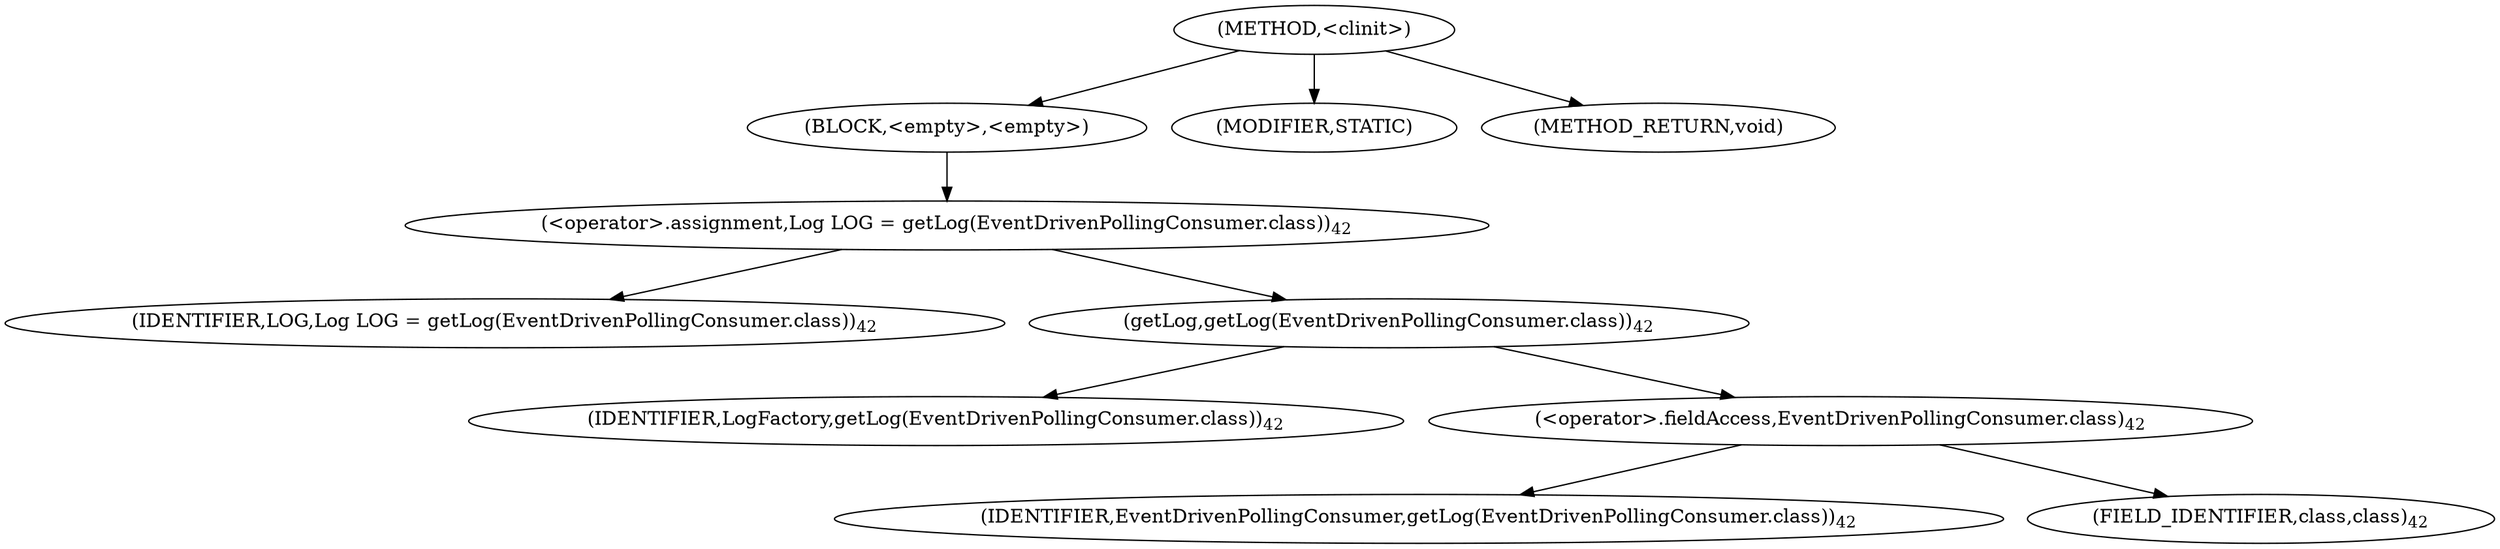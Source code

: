 digraph "&lt;clinit&gt;" {  
"225" [label = <(METHOD,&lt;clinit&gt;)> ]
"226" [label = <(BLOCK,&lt;empty&gt;,&lt;empty&gt;)> ]
"227" [label = <(&lt;operator&gt;.assignment,Log LOG = getLog(EventDrivenPollingConsumer.class))<SUB>42</SUB>> ]
"228" [label = <(IDENTIFIER,LOG,Log LOG = getLog(EventDrivenPollingConsumer.class))<SUB>42</SUB>> ]
"229" [label = <(getLog,getLog(EventDrivenPollingConsumer.class))<SUB>42</SUB>> ]
"230" [label = <(IDENTIFIER,LogFactory,getLog(EventDrivenPollingConsumer.class))<SUB>42</SUB>> ]
"231" [label = <(&lt;operator&gt;.fieldAccess,EventDrivenPollingConsumer.class)<SUB>42</SUB>> ]
"232" [label = <(IDENTIFIER,EventDrivenPollingConsumer,getLog(EventDrivenPollingConsumer.class))<SUB>42</SUB>> ]
"233" [label = <(FIELD_IDENTIFIER,class,class)<SUB>42</SUB>> ]
"234" [label = <(MODIFIER,STATIC)> ]
"235" [label = <(METHOD_RETURN,void)> ]
  "225" -> "226" 
  "225" -> "234" 
  "225" -> "235" 
  "226" -> "227" 
  "227" -> "228" 
  "227" -> "229" 
  "229" -> "230" 
  "229" -> "231" 
  "231" -> "232" 
  "231" -> "233" 
}

